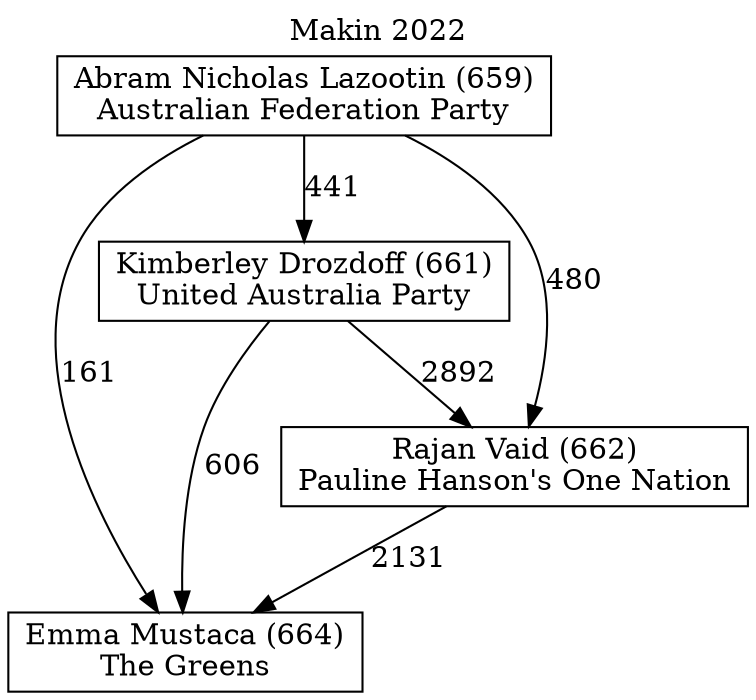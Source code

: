 // House preference flow
digraph "Emma Mustaca (664)_Makin_2022" {
	graph [label="Makin 2022" labelloc=t mclimit=10]
	node [shape=box]
	"Abram Nicholas Lazootin (659)" [label="Abram Nicholas Lazootin (659)
Australian Federation Party"]
	"Emma Mustaca (664)" [label="Emma Mustaca (664)
The Greens"]
	"Kimberley Drozdoff (661)" [label="Kimberley Drozdoff (661)
United Australia Party"]
	"Rajan Vaid (662)" [label="Rajan Vaid (662)
Pauline Hanson's One Nation"]
	"Abram Nicholas Lazootin (659)" -> "Emma Mustaca (664)" [label=161]
	"Abram Nicholas Lazootin (659)" -> "Kimberley Drozdoff (661)" [label=441]
	"Abram Nicholas Lazootin (659)" -> "Rajan Vaid (662)" [label=480]
	"Kimberley Drozdoff (661)" -> "Emma Mustaca (664)" [label=606]
	"Kimberley Drozdoff (661)" -> "Rajan Vaid (662)" [label=2892]
	"Rajan Vaid (662)" -> "Emma Mustaca (664)" [label=2131]
}
